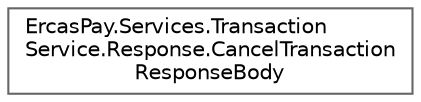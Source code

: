 digraph "Graphical Class Hierarchy"
{
 // LATEX_PDF_SIZE
  bgcolor="transparent";
  edge [fontname=Helvetica,fontsize=10,labelfontname=Helvetica,labelfontsize=10];
  node [fontname=Helvetica,fontsize=10,shape=box,height=0.2,width=0.4];
  rankdir="LR";
  Node0 [id="Node000000",label="ErcasPay.Services.Transaction\lService.Response.CancelTransaction\lResponseBody",height=0.2,width=0.4,color="grey40", fillcolor="white", style="filled",URL="$classErcasPay_1_1Services_1_1TransactionService_1_1Response_1_1CancelTransactionResponseBody.html",tooltip="Cancel transaction API response body."];
}
